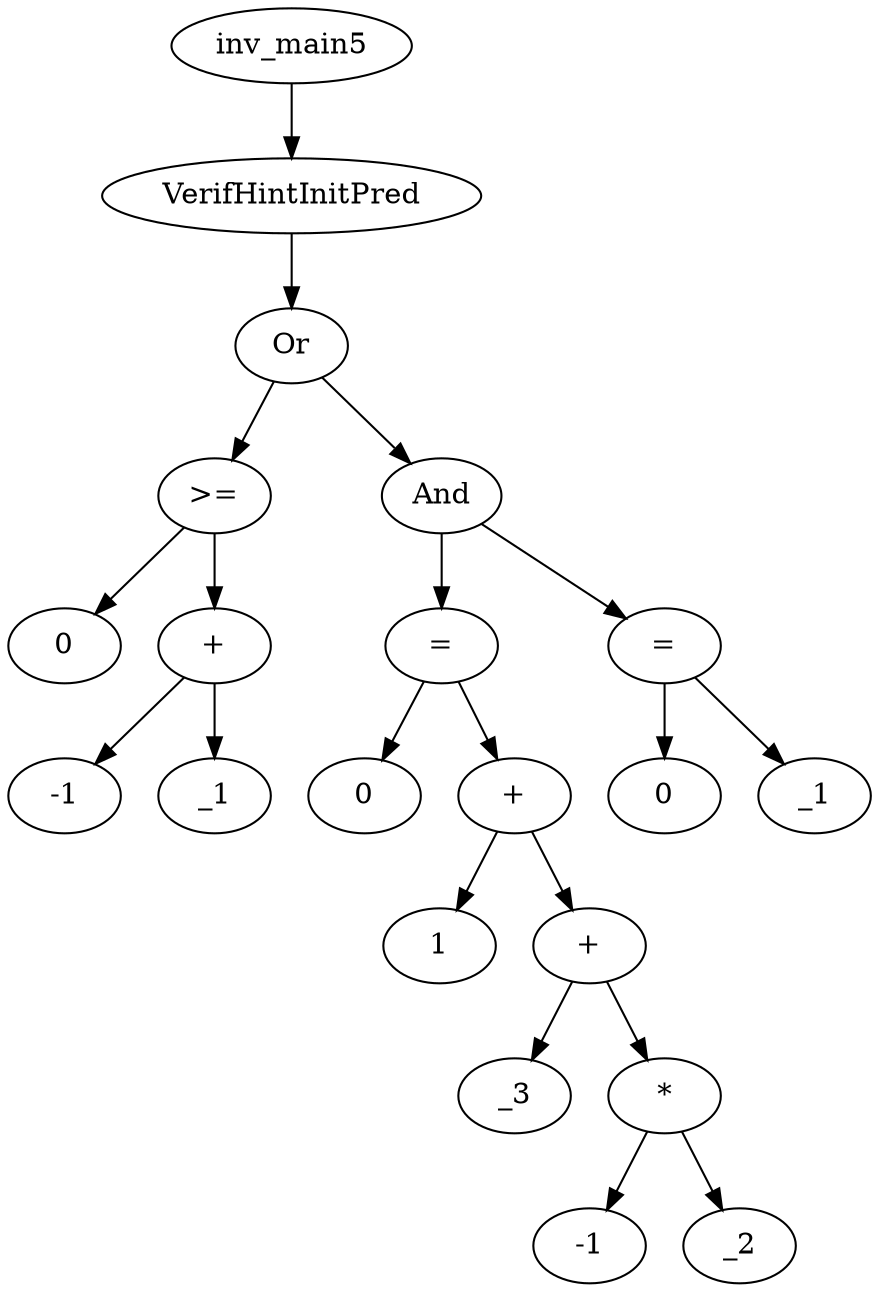 digraph dag {
0 [label="inv_main5"];
1 [label="VerifHintInitPred"];
2 [label="Or"];
3 [label=">="];
4 [label="0"];
5 [label="+"];
6 [label="-1"];
7 [label="_1"];
8 [label="And"];
9 [label="="];
10 [label="0"];
11 [label="+"];
12 [label="1"];
13 [label="+"];
14 [label="_3"];
15 [label="*"];
16 [label="-1"];
17 [label="_2"];
18 [label="="];
19 [label="0"];
20 [label="_1"];
0->1
1->2
2->3
2 -> 8
3->5
3 -> 4
5->7
5 -> 6
8->9
8 -> 18
9->11
9 -> 10
11->13
11 -> 12
13->15
13 -> 14
15->17
15 -> 16
18->20
18 -> 19
}
